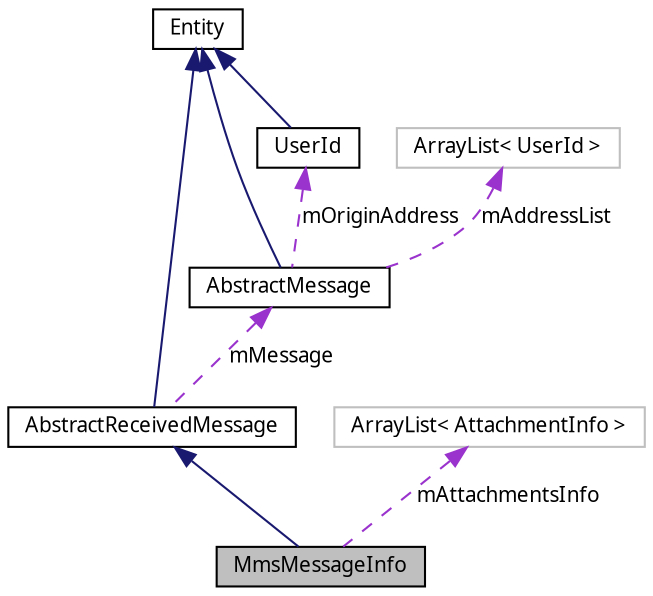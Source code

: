 digraph G
{
  bgcolor="transparent";
  edge [fontname="FreeSans.ttf",fontsize="10",labelfontname="FreeSans.ttf",labelfontsize="10"];
  node [fontname="FreeSans.ttf",fontsize="10",shape=record];
  Node1 [label="MmsMessageInfo",height=0.2,width=0.4,color="black", fillcolor="grey75", style="filled" fontcolor="black"];
  Node2 -> Node1 [dir=back,color="midnightblue",fontsize="10",style="solid",fontname="FreeSans.ttf"];
  Node2 [label="AbstractReceivedMessage",height=0.2,width=0.4,color="black",URL="$classcom_1_1bluevia_1_1android_1_1messagery_1_1mo_1_1data_1_1_abstract_received_message.html"];
  Node3 -> Node2 [dir=back,color="midnightblue",fontsize="10",style="solid",fontname="FreeSans.ttf"];
  Node3 [label="Entity",height=0.2,width=0.4,color="black",URL="$interfacecom_1_1bluevia_1_1android_1_1commons_1_1_entity.html"];
  Node4 -> Node2 [dir=back,color="darkorchid3",fontsize="10",style="dashed",label="mMessage",fontname="FreeSans.ttf"];
  Node4 [label="AbstractMessage",height=0.2,width=0.4,color="black",URL="$classcom_1_1bluevia_1_1android_1_1messagery_1_1data_1_1_abstract_message.html"];
  Node3 -> Node4 [dir=back,color="midnightblue",fontsize="10",style="solid",fontname="FreeSans.ttf"];
  Node5 -> Node4 [dir=back,color="darkorchid3",fontsize="10",style="dashed",label="mOriginAddress",fontname="FreeSans.ttf"];
  Node5 [label="UserId",height=0.2,width=0.4,color="black",URL="$classcom_1_1bluevia_1_1android_1_1commons_1_1data_1_1_user_id.html"];
  Node3 -> Node5 [dir=back,color="midnightblue",fontsize="10",style="solid",fontname="FreeSans.ttf"];
  Node6 -> Node4 [dir=back,color="darkorchid3",fontsize="10",style="dashed",label="mAddressList",fontname="FreeSans.ttf"];
  Node6 [label="ArrayList\< UserId \>",height=0.2,width=0.4,color="grey75"];
  Node7 -> Node1 [dir=back,color="darkorchid3",fontsize="10",style="dashed",label="mAttachmentsInfo",fontname="FreeSans.ttf"];
  Node7 [label="ArrayList\< AttachmentInfo \>",height=0.2,width=0.4,color="grey75"];
}
